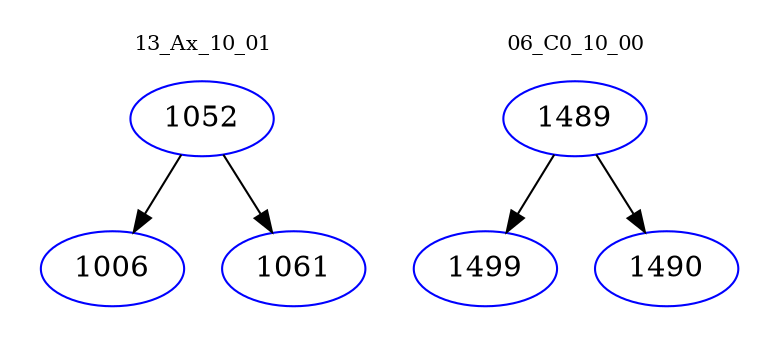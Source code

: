 digraph{
subgraph cluster_0 {
color = white
label = "13_Ax_10_01";
fontsize=10;
T0_1052 [label="1052", color="blue"]
T0_1052 -> T0_1006 [color="black"]
T0_1006 [label="1006", color="blue"]
T0_1052 -> T0_1061 [color="black"]
T0_1061 [label="1061", color="blue"]
}
subgraph cluster_1 {
color = white
label = "06_C0_10_00";
fontsize=10;
T1_1489 [label="1489", color="blue"]
T1_1489 -> T1_1499 [color="black"]
T1_1499 [label="1499", color="blue"]
T1_1489 -> T1_1490 [color="black"]
T1_1490 [label="1490", color="blue"]
}
}
